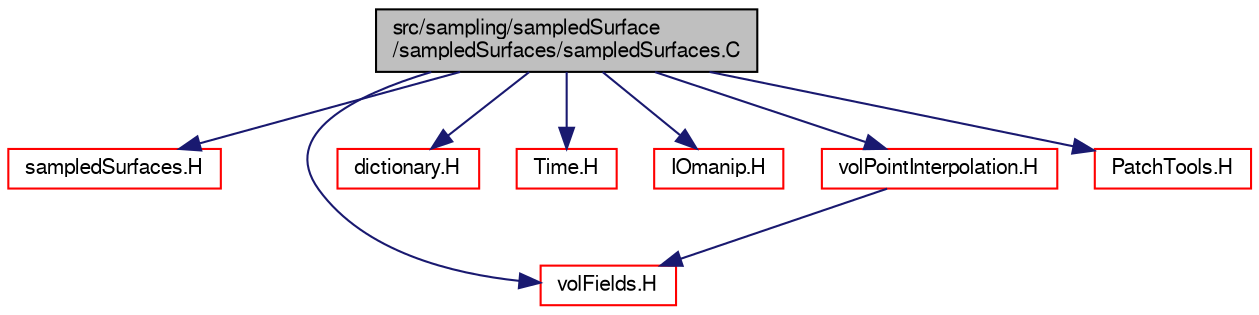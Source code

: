 digraph "src/sampling/sampledSurface/sampledSurfaces/sampledSurfaces.C"
{
  bgcolor="transparent";
  edge [fontname="FreeSans",fontsize="10",labelfontname="FreeSans",labelfontsize="10"];
  node [fontname="FreeSans",fontsize="10",shape=record];
  Node0 [label="src/sampling/sampledSurface\l/sampledSurfaces/sampledSurfaces.C",height=0.2,width=0.4,color="black", fillcolor="grey75", style="filled", fontcolor="black"];
  Node0 -> Node1 [color="midnightblue",fontsize="10",style="solid",fontname="FreeSans"];
  Node1 [label="sampledSurfaces.H",height=0.2,width=0.4,color="red",URL="$a14789.html"];
  Node0 -> Node333 [color="midnightblue",fontsize="10",style="solid",fontname="FreeSans"];
  Node333 [label="volFields.H",height=0.2,width=0.4,color="red",URL="$a02750.html"];
  Node0 -> Node209 [color="midnightblue",fontsize="10",style="solid",fontname="FreeSans"];
  Node209 [label="dictionary.H",height=0.2,width=0.4,color="red",URL="$a08804.html"];
  Node0 -> Node338 [color="midnightblue",fontsize="10",style="solid",fontname="FreeSans"];
  Node338 [label="Time.H",height=0.2,width=0.4,color="red",URL="$a09311.html"];
  Node0 -> Node358 [color="midnightblue",fontsize="10",style="solid",fontname="FreeSans"];
  Node358 [label="IOmanip.H",height=0.2,width=0.4,color="red",URL="$a09080.html",tooltip="Istream and Ostream manipulators taking arguments. "];
  Node0 -> Node359 [color="midnightblue",fontsize="10",style="solid",fontname="FreeSans"];
  Node359 [label="volPointInterpolation.H",height=0.2,width=0.4,color="red",URL="$a04340.html"];
  Node359 -> Node333 [color="midnightblue",fontsize="10",style="solid",fontname="FreeSans"];
  Node0 -> Node360 [color="midnightblue",fontsize="10",style="solid",fontname="FreeSans"];
  Node360 [label="PatchTools.H",height=0.2,width=0.4,color="red",URL="$a11852.html"];
}
